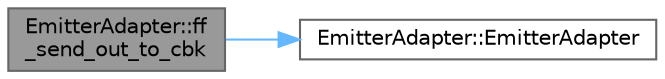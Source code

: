 digraph "EmitterAdapter::ff_send_out_to_cbk"
{
 // LATEX_PDF_SIZE
  bgcolor="transparent";
  edge [fontname=Helvetica,fontsize=10,labelfontname=Helvetica,labelfontsize=10];
  node [fontname=Helvetica,fontsize=10,shape=box,height=0.2,width=0.4];
  rankdir="LR";
  Node1 [id="Node000001",label="EmitterAdapter::ff\l_send_out_to_cbk",height=0.2,width=0.4,color="gray40", fillcolor="grey60", style="filled", fontcolor="black",tooltip=" "];
  Node1 -> Node2 [id="edge1_Node000001_Node000002",color="steelblue1",style="solid",tooltip=" "];
  Node2 [id="Node000002",label="EmitterAdapter::EmitterAdapter",height=0.2,width=0.4,color="grey40", fillcolor="white", style="filled",URL="$class_emitter_adapter.html#ac312651f821250a93c5137cdde82d238",tooltip=" "];
}
